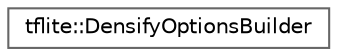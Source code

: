 digraph "Graphical Class Hierarchy"
{
 // LATEX_PDF_SIZE
  bgcolor="transparent";
  edge [fontname=Helvetica,fontsize=10,labelfontname=Helvetica,labelfontsize=10];
  node [fontname=Helvetica,fontsize=10,shape=box,height=0.2,width=0.4];
  rankdir="LR";
  Node0 [id="Node000000",label="tflite::DensifyOptionsBuilder",height=0.2,width=0.4,color="grey40", fillcolor="white", style="filled",URL="$structtflite_1_1_densify_options_builder.html",tooltip=" "];
}
